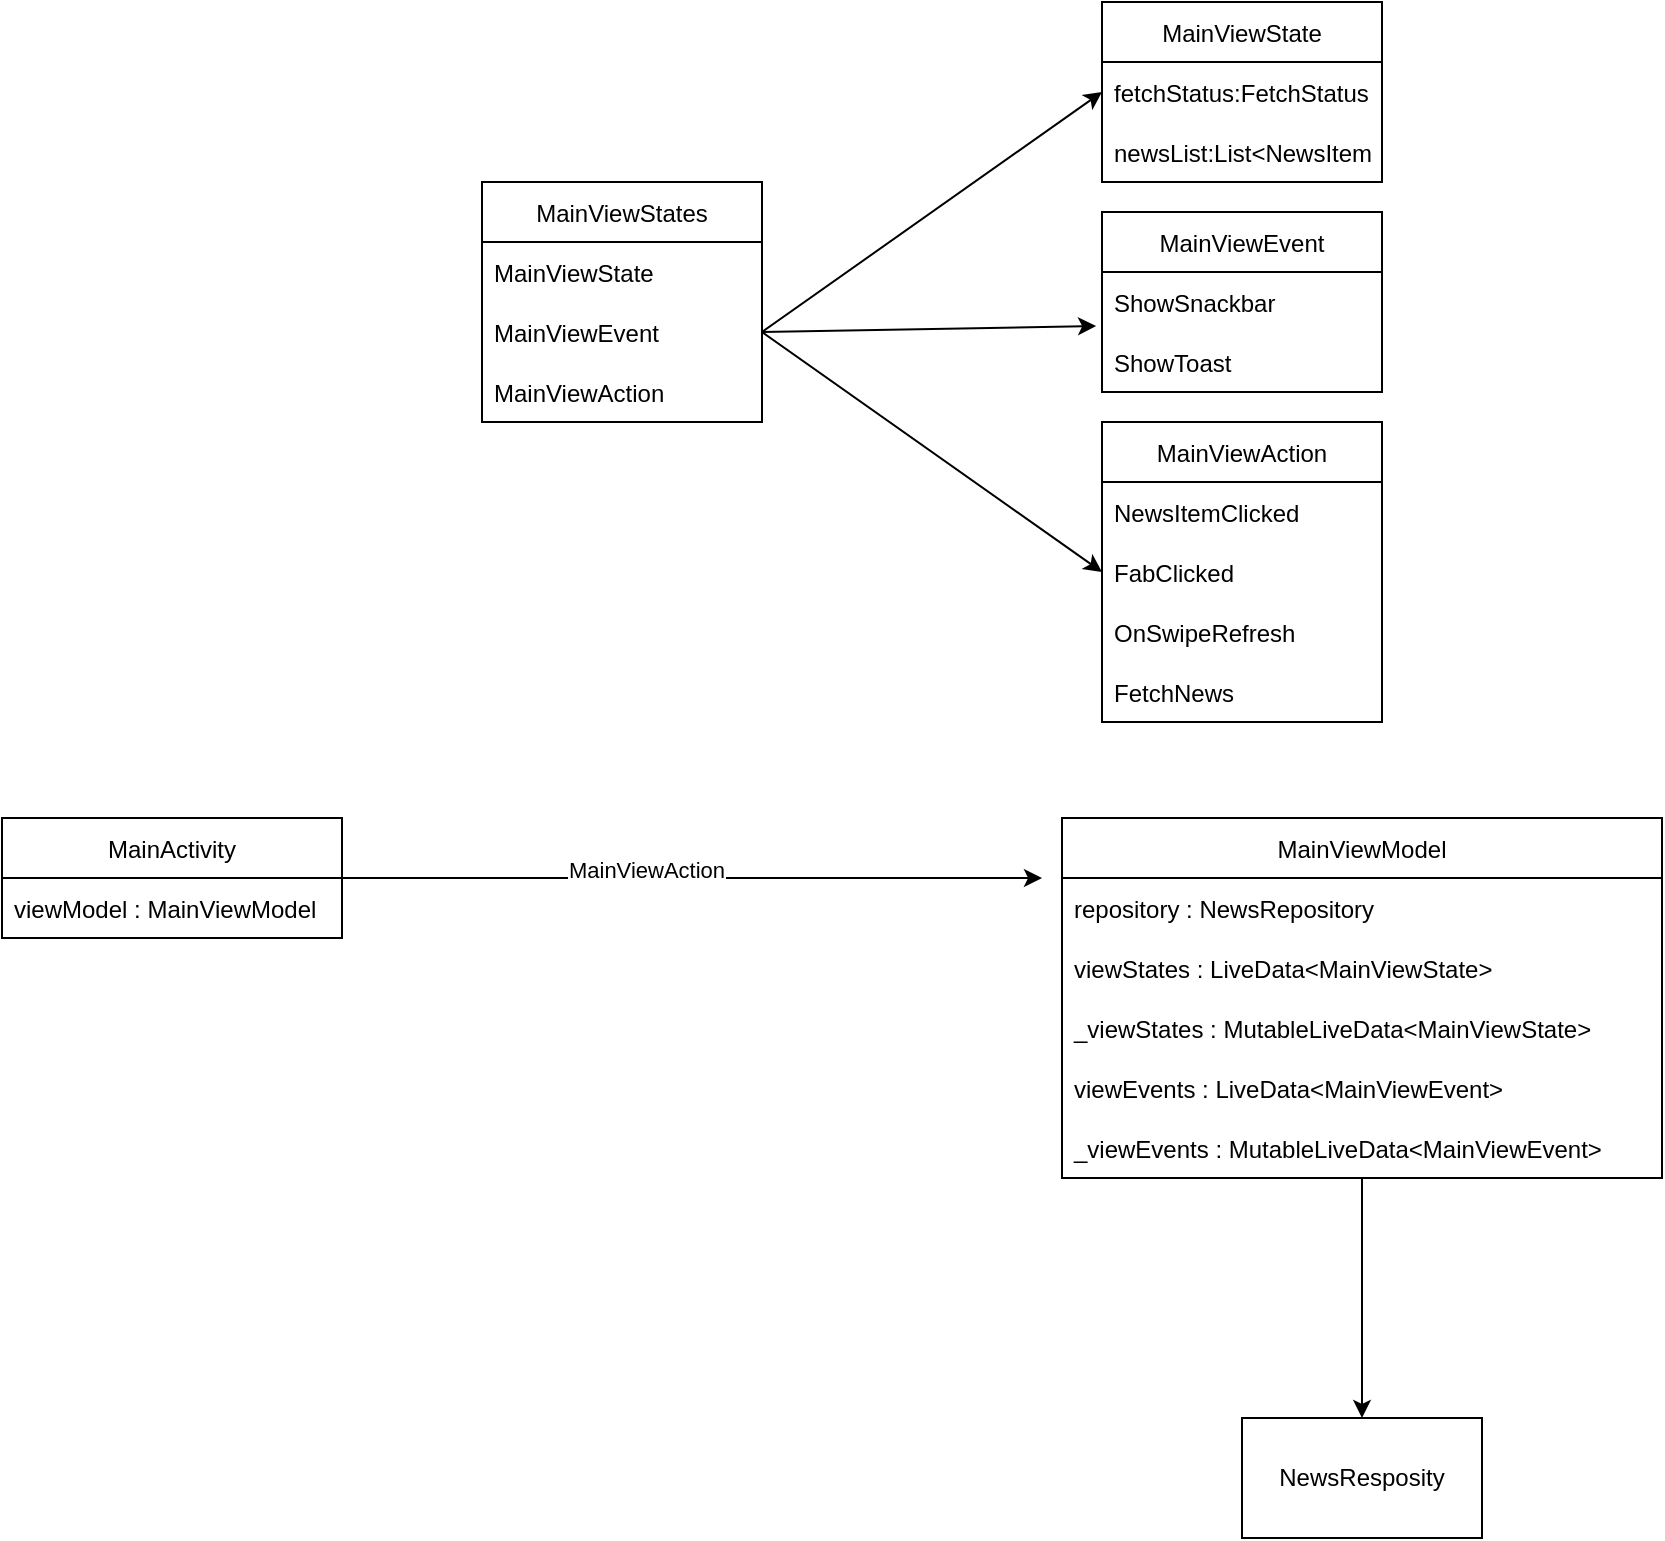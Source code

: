 <mxfile version="16.5.6" type="github">
  <diagram id="dWW6YbhH1yHc71y9CbZc" name="Page-1">
    <mxGraphModel dx="1298" dy="763" grid="1" gridSize="10" guides="1" tooltips="1" connect="1" arrows="1" fold="1" page="1" pageScale="1" pageWidth="827" pageHeight="1169" math="0" shadow="0">
      <root>
        <mxCell id="0" />
        <mxCell id="1" parent="0" />
        <mxCell id="I-OXicR9jZka1O889iwQ-2" value="MainViewStates" style="swimlane;fontStyle=0;childLayout=stackLayout;horizontal=1;startSize=30;horizontalStack=0;resizeParent=1;resizeParentMax=0;resizeLast=0;collapsible=1;marginBottom=0;" parent="1" vertex="1">
          <mxGeometry x="430" y="130" width="140" height="120" as="geometry" />
        </mxCell>
        <mxCell id="I-OXicR9jZka1O889iwQ-3" value="MainViewState" style="text;strokeColor=none;fillColor=none;align=left;verticalAlign=middle;spacingLeft=4;spacingRight=4;overflow=hidden;points=[[0,0.5],[1,0.5]];portConstraint=eastwest;rotatable=0;" parent="I-OXicR9jZka1O889iwQ-2" vertex="1">
          <mxGeometry y="30" width="140" height="30" as="geometry" />
        </mxCell>
        <mxCell id="I-OXicR9jZka1O889iwQ-4" value="MainViewEvent" style="text;strokeColor=none;fillColor=none;align=left;verticalAlign=middle;spacingLeft=4;spacingRight=4;overflow=hidden;points=[[0,0.5],[1,0.5]];portConstraint=eastwest;rotatable=0;" parent="I-OXicR9jZka1O889iwQ-2" vertex="1">
          <mxGeometry y="60" width="140" height="30" as="geometry" />
        </mxCell>
        <mxCell id="I-OXicR9jZka1O889iwQ-5" value="MainViewAction" style="text;strokeColor=none;fillColor=none;align=left;verticalAlign=middle;spacingLeft=4;spacingRight=4;overflow=hidden;points=[[0,0.5],[1,0.5]];portConstraint=eastwest;rotatable=0;" parent="I-OXicR9jZka1O889iwQ-2" vertex="1">
          <mxGeometry y="90" width="140" height="30" as="geometry" />
        </mxCell>
        <mxCell id="I-OXicR9jZka1O889iwQ-8" value="" style="endArrow=classic;html=1;rounded=0;exitX=1;exitY=0.5;exitDx=0;exitDy=0;" parent="1" source="I-OXicR9jZka1O889iwQ-19" edge="1">
          <mxGeometry width="50" height="50" relative="1" as="geometry">
            <mxPoint x="510" y="478" as="sourcePoint" />
            <mxPoint x="710" y="478" as="targetPoint" />
          </mxGeometry>
        </mxCell>
        <mxCell id="7J2dpT6KdquQebW0li-Z-13" value="MainViewAction" style="edgeLabel;html=1;align=center;verticalAlign=middle;resizable=0;points=[];" vertex="1" connectable="0" parent="I-OXicR9jZka1O889iwQ-8">
          <mxGeometry x="-0.131" y="4" relative="1" as="geometry">
            <mxPoint as="offset" />
          </mxGeometry>
        </mxCell>
        <mxCell id="I-OXicR9jZka1O889iwQ-13" value="NewsResposity" style="rounded=0;whiteSpace=wrap;html=1;" parent="1" vertex="1">
          <mxGeometry x="810" y="748" width="120" height="60" as="geometry" />
        </mxCell>
        <mxCell id="I-OXicR9jZka1O889iwQ-25" style="edgeStyle=none;rounded=0;orthogonalLoop=1;jettySize=auto;html=1;entryX=0.5;entryY=0;entryDx=0;entryDy=0;" parent="1" source="I-OXicR9jZka1O889iwQ-15" target="I-OXicR9jZka1O889iwQ-13" edge="1">
          <mxGeometry relative="1" as="geometry" />
        </mxCell>
        <mxCell id="I-OXicR9jZka1O889iwQ-15" value="MainViewModel" style="swimlane;fontStyle=0;childLayout=stackLayout;horizontal=1;startSize=30;horizontalStack=0;resizeParent=1;resizeParentMax=0;resizeLast=0;collapsible=1;marginBottom=0;" parent="1" vertex="1">
          <mxGeometry x="720" y="448" width="300" height="180" as="geometry" />
        </mxCell>
        <mxCell id="I-OXicR9jZka1O889iwQ-16" value="repository : NewsRepository" style="text;strokeColor=none;fillColor=none;align=left;verticalAlign=middle;spacingLeft=4;spacingRight=4;overflow=hidden;points=[[0,0.5],[1,0.5]];portConstraint=eastwest;rotatable=0;" parent="I-OXicR9jZka1O889iwQ-15" vertex="1">
          <mxGeometry y="30" width="300" height="30" as="geometry" />
        </mxCell>
        <mxCell id="I-OXicR9jZka1O889iwQ-17" value="viewStates : LiveData&lt;MainViewState&gt; " style="text;strokeColor=none;fillColor=none;align=left;verticalAlign=middle;spacingLeft=4;spacingRight=4;overflow=hidden;points=[[0,0.5],[1,0.5]];portConstraint=eastwest;rotatable=0;" parent="I-OXicR9jZka1O889iwQ-15" vertex="1">
          <mxGeometry y="60" width="300" height="30" as="geometry" />
        </mxCell>
        <mxCell id="I-OXicR9jZka1O889iwQ-18" value="_viewStates : MutableLiveData&lt;MainViewState&gt;" style="text;strokeColor=none;fillColor=none;align=left;verticalAlign=middle;spacingLeft=4;spacingRight=4;overflow=hidden;points=[[0,0.5],[1,0.5]];portConstraint=eastwest;rotatable=0;" parent="I-OXicR9jZka1O889iwQ-15" vertex="1">
          <mxGeometry y="90" width="300" height="30" as="geometry" />
        </mxCell>
        <mxCell id="I-OXicR9jZka1O889iwQ-23" value="viewEvents : LiveData&lt;MainViewEvent&gt;" style="text;strokeColor=none;fillColor=none;align=left;verticalAlign=middle;spacingLeft=4;spacingRight=4;overflow=hidden;points=[[0,0.5],[1,0.5]];portConstraint=eastwest;rotatable=0;" parent="I-OXicR9jZka1O889iwQ-15" vertex="1">
          <mxGeometry y="120" width="300" height="30" as="geometry" />
        </mxCell>
        <mxCell id="I-OXicR9jZka1O889iwQ-24" value="_viewEvents : MutableLiveData&lt;MainViewEvent&gt;" style="text;strokeColor=none;fillColor=none;align=left;verticalAlign=middle;spacingLeft=4;spacingRight=4;overflow=hidden;points=[[0,0.5],[1,0.5]];portConstraint=eastwest;rotatable=0;" parent="I-OXicR9jZka1O889iwQ-15" vertex="1">
          <mxGeometry y="150" width="300" height="30" as="geometry" />
        </mxCell>
        <mxCell id="I-OXicR9jZka1O889iwQ-19" value="MainActivity" style="swimlane;fontStyle=0;childLayout=stackLayout;horizontal=1;startSize=30;horizontalStack=0;resizeParent=1;resizeParentMax=0;resizeLast=0;collapsible=1;marginBottom=0;" parent="1" vertex="1">
          <mxGeometry x="190" y="448" width="170" height="60" as="geometry" />
        </mxCell>
        <mxCell id="I-OXicR9jZka1O889iwQ-20" value="viewModel : MainViewModel" style="text;strokeColor=none;fillColor=none;align=left;verticalAlign=middle;spacingLeft=4;spacingRight=4;overflow=hidden;points=[[0,0.5],[1,0.5]];portConstraint=eastwest;rotatable=0;" parent="I-OXicR9jZka1O889iwQ-19" vertex="1">
          <mxGeometry y="30" width="170" height="30" as="geometry" />
        </mxCell>
        <mxCell id="7J2dpT6KdquQebW0li-Z-2" value="MainViewState" style="swimlane;fontStyle=0;childLayout=stackLayout;horizontal=1;startSize=30;horizontalStack=0;resizeParent=1;resizeParentMax=0;resizeLast=0;collapsible=1;marginBottom=0;" vertex="1" parent="1">
          <mxGeometry x="740" y="40" width="140" height="90" as="geometry" />
        </mxCell>
        <mxCell id="7J2dpT6KdquQebW0li-Z-3" value="fetchStatus:FetchStatus " style="text;strokeColor=none;fillColor=none;align=left;verticalAlign=middle;spacingLeft=4;spacingRight=4;overflow=hidden;points=[[0,0.5],[1,0.5]];portConstraint=eastwest;rotatable=0;" vertex="1" parent="7J2dpT6KdquQebW0li-Z-2">
          <mxGeometry y="30" width="140" height="30" as="geometry" />
        </mxCell>
        <mxCell id="7J2dpT6KdquQebW0li-Z-4" value="newsList:List&lt;NewsItem&gt;" style="text;strokeColor=none;fillColor=none;align=left;verticalAlign=middle;spacingLeft=4;spacingRight=4;overflow=hidden;points=[[0,0.5],[1,0.5]];portConstraint=eastwest;rotatable=0;" vertex="1" parent="7J2dpT6KdquQebW0li-Z-2">
          <mxGeometry y="60" width="140" height="30" as="geometry" />
        </mxCell>
        <mxCell id="7J2dpT6KdquQebW0li-Z-6" value="" style="endArrow=classic;html=1;rounded=0;entryX=0;entryY=0.5;entryDx=0;entryDy=0;exitX=1;exitY=0.5;exitDx=0;exitDy=0;" edge="1" parent="1" source="I-OXicR9jZka1O889iwQ-4" target="7J2dpT6KdquQebW0li-Z-3">
          <mxGeometry width="50" height="50" relative="1" as="geometry">
            <mxPoint x="630" y="460" as="sourcePoint" />
            <mxPoint x="680" y="410" as="targetPoint" />
          </mxGeometry>
        </mxCell>
        <mxCell id="7J2dpT6KdquQebW0li-Z-7" value="MainViewEvent" style="swimlane;fontStyle=0;childLayout=stackLayout;horizontal=1;startSize=30;horizontalStack=0;resizeParent=1;resizeParentMax=0;resizeLast=0;collapsible=1;marginBottom=0;" vertex="1" parent="1">
          <mxGeometry x="740" y="145" width="140" height="90" as="geometry" />
        </mxCell>
        <mxCell id="7J2dpT6KdquQebW0li-Z-8" value="ShowSnackbar" style="text;strokeColor=none;fillColor=none;align=left;verticalAlign=middle;spacingLeft=4;spacingRight=4;overflow=hidden;points=[[0,0.5],[1,0.5]];portConstraint=eastwest;rotatable=0;" vertex="1" parent="7J2dpT6KdquQebW0li-Z-7">
          <mxGeometry y="30" width="140" height="30" as="geometry" />
        </mxCell>
        <mxCell id="7J2dpT6KdquQebW0li-Z-9" value="ShowToast" style="text;strokeColor=none;fillColor=none;align=left;verticalAlign=middle;spacingLeft=4;spacingRight=4;overflow=hidden;points=[[0,0.5],[1,0.5]];portConstraint=eastwest;rotatable=0;" vertex="1" parent="7J2dpT6KdquQebW0li-Z-7">
          <mxGeometry y="60" width="140" height="30" as="geometry" />
        </mxCell>
        <mxCell id="7J2dpT6KdquQebW0li-Z-10" value="MainViewAction" style="swimlane;fontStyle=0;childLayout=stackLayout;horizontal=1;startSize=30;horizontalStack=0;resizeParent=1;resizeParentMax=0;resizeLast=0;collapsible=1;marginBottom=0;" vertex="1" parent="1">
          <mxGeometry x="740" y="250" width="140" height="150" as="geometry" />
        </mxCell>
        <mxCell id="7J2dpT6KdquQebW0li-Z-11" value="NewsItemClicked" style="text;strokeColor=none;fillColor=none;align=left;verticalAlign=middle;spacingLeft=4;spacingRight=4;overflow=hidden;points=[[0,0.5],[1,0.5]];portConstraint=eastwest;rotatable=0;" vertex="1" parent="7J2dpT6KdquQebW0li-Z-10">
          <mxGeometry y="30" width="140" height="30" as="geometry" />
        </mxCell>
        <mxCell id="7J2dpT6KdquQebW0li-Z-12" value="FabClicked" style="text;strokeColor=none;fillColor=none;align=left;verticalAlign=middle;spacingLeft=4;spacingRight=4;overflow=hidden;points=[[0,0.5],[1,0.5]];portConstraint=eastwest;rotatable=0;" vertex="1" parent="7J2dpT6KdquQebW0li-Z-10">
          <mxGeometry y="60" width="140" height="30" as="geometry" />
        </mxCell>
        <mxCell id="7J2dpT6KdquQebW0li-Z-19" value="OnSwipeRefresh" style="text;strokeColor=none;fillColor=none;align=left;verticalAlign=middle;spacingLeft=4;spacingRight=4;overflow=hidden;points=[[0,0.5],[1,0.5]];portConstraint=eastwest;rotatable=0;" vertex="1" parent="7J2dpT6KdquQebW0li-Z-10">
          <mxGeometry y="90" width="140" height="30" as="geometry" />
        </mxCell>
        <mxCell id="7J2dpT6KdquQebW0li-Z-20" value="FetchNews" style="text;strokeColor=none;fillColor=none;align=left;verticalAlign=middle;spacingLeft=4;spacingRight=4;overflow=hidden;points=[[0,0.5],[1,0.5]];portConstraint=eastwest;rotatable=0;" vertex="1" parent="7J2dpT6KdquQebW0li-Z-10">
          <mxGeometry y="120" width="140" height="30" as="geometry" />
        </mxCell>
        <mxCell id="7J2dpT6KdquQebW0li-Z-21" value="" style="endArrow=classic;html=1;rounded=0;entryX=-0.021;entryY=0.9;entryDx=0;entryDy=0;exitX=1;exitY=0.5;exitDx=0;exitDy=0;entryPerimeter=0;" edge="1" parent="1" source="I-OXicR9jZka1O889iwQ-4" target="7J2dpT6KdquQebW0li-Z-8">
          <mxGeometry width="50" height="50" relative="1" as="geometry">
            <mxPoint x="580" y="215" as="sourcePoint" />
            <mxPoint x="750" y="95" as="targetPoint" />
          </mxGeometry>
        </mxCell>
        <mxCell id="7J2dpT6KdquQebW0li-Z-22" value="" style="endArrow=classic;html=1;rounded=0;entryX=0;entryY=0.5;entryDx=0;entryDy=0;exitX=1;exitY=0.5;exitDx=0;exitDy=0;" edge="1" parent="1" source="I-OXicR9jZka1O889iwQ-4" target="7J2dpT6KdquQebW0li-Z-12">
          <mxGeometry width="50" height="50" relative="1" as="geometry">
            <mxPoint x="580" y="215" as="sourcePoint" />
            <mxPoint x="750" y="177.5" as="targetPoint" />
          </mxGeometry>
        </mxCell>
      </root>
    </mxGraphModel>
  </diagram>
</mxfile>
